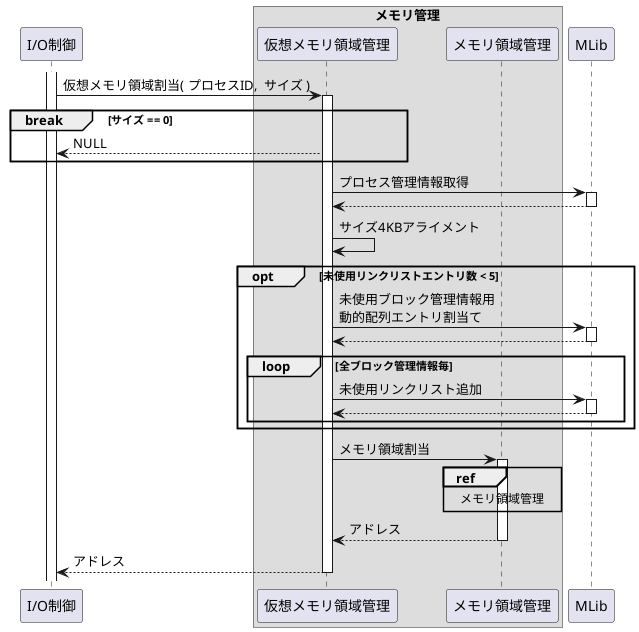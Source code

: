 @startuml

participant "I/O制御" as ioctrl
box "メモリ管理"
    participant "仮想メモリ領域管理" as virt
    participant "メモリ領域管理"     as area
end box
participant "MLib" as mlib

activate ioctrl

ioctrl -> virt: 仮想メモリ領域割当( プロセスID,  サイズ )
activate virt

break サイズ == 0
    ioctrl <-- virt: NULL
end break

virt -> mlib: プロセス管理情報取得
activate mlib
virt <-- mlib:
deactivate mlib

virt -> virt: サイズ4KBアライメント

opt 未使用リンクリストエントリ数 < 5
    virt -> mlib: 未使用ブロック管理情報用\n動的配列エントリ割当て
    activate mlib
    virt <-- mlib:
    deactivate mlib

    loop 全ブロック管理情報毎
        virt -> mlib: 未使用リンクリスト追加
        activate mlib
        virt <-- mlib:
        deactivate mlib
    end loop
end opt

virt -> area: メモリ領域割当
activate area

ref over area: メモリ領域管理

virt <-- area: アドレス
deactivate area

ioctrl <-- virt: アドレス
deactivate virt

@enduml
